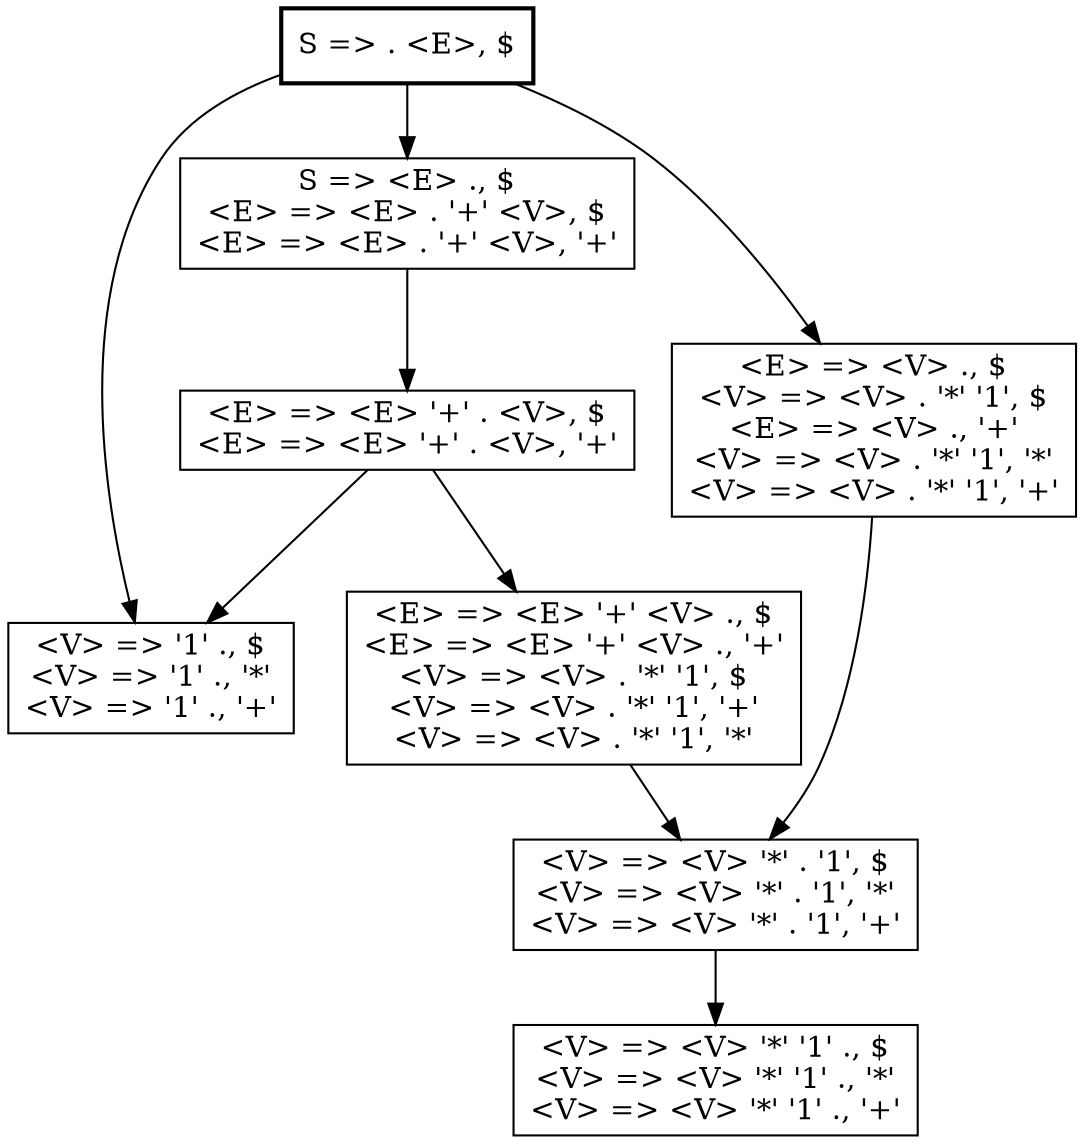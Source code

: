 digraph {
	node [shape=box];

	"0x7fe1a0c03c90" [style=bold, label="S => . <E>, $"];
	"0x7fe1a0c03c90" -> "0x7fe1a0c040e0";
	"0x7fe1a0c03c90" -> "0x7fe1a0c03e30";
	"0x7fe1a0c03c90" -> "0x7fe1a0c03ef0";

	"0x7fe1a0c040e0" [label="<V> => '1' ., $\n<V> => '1' ., '*'\n<V> => '1' ., '+'"];

	"0x7fe1a0c03e30" [label="S => <E> ., $\n<E> => <E> . '+' <V>, $\n<E> => <E> . '+' <V>, '+'"];
	"0x7fe1a0c03e30" -> "0x7fe1a0c03f20";

	"0x7fe1a0c03ef0" [label="<E> => <V> ., $\n<V> => <V> . '*' '1', $\n<E> => <V> ., '+'\n<V> => <V> . '*' '1', '*'\n<V> => <V> . '*' '1', '+'"];
	"0x7fe1a0c03ef0" -> "0x7fe1a0c03e00";

	"0x7fe1a0c03f20" [label="<E> => <E> '+' . <V>, $\n<E> => <E> '+' . <V>, '+'"];
	"0x7fe1a0c03f20" -> "0x7fe1a0c040e0";
	"0x7fe1a0c03f20" -> "0x7fe1a0c04340";

	"0x7fe1a0c03e00" [label="<V> => <V> '*' . '1', $\n<V> => <V> '*' . '1', '*'\n<V> => <V> '*' . '1', '+'"];
	"0x7fe1a0c03e00" -> "0x7fe1a0c03de0";

	"0x7fe1a0c04340" [label="<E> => <E> '+' <V> ., $\n<E> => <E> '+' <V> ., '+'\n<V> => <V> . '*' '1', $\n<V> => <V> . '*' '1', '+'\n<V> => <V> . '*' '1', '*'"];
	"0x7fe1a0c04340" -> "0x7fe1a0c03e00";

	"0x7fe1a0c03de0" [label="<V> => <V> '*' '1' ., $\n<V> => <V> '*' '1' ., '*'\n<V> => <V> '*' '1' ., '+'"];
}
